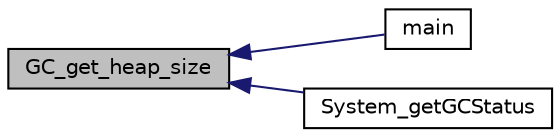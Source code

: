 digraph "GC_get_heap_size"
{
  edge [fontname="Helvetica",fontsize="10",labelfontname="Helvetica",labelfontsize="10"];
  node [fontname="Helvetica",fontsize="10",shape=record];
  rankdir="LR";
  Node1799 [label="GC_get_heap_size",height=0.2,width=0.4,color="black", fillcolor="grey75", style="filled", fontcolor="black"];
  Node1799 -> Node1800 [dir="back",color="midnightblue",fontsize="10",style="solid",fontname="Helvetica"];
  Node1800 [label="main",height=0.2,width=0.4,color="black", fillcolor="white", style="filled",URL="$d0/d60/middle_8c.html#a840291bc02cba5474a4cb46a9b9566fe"];
  Node1799 -> Node1801 [dir="back",color="midnightblue",fontsize="10",style="solid",fontname="Helvetica"];
  Node1801 [label="System_getGCStatus",height=0.2,width=0.4,color="black", fillcolor="white", style="filled",URL="$df/ddc/_system__omc_8c.html#a972349d07d24740efd2a16b4ce7e7bcc"];
}
